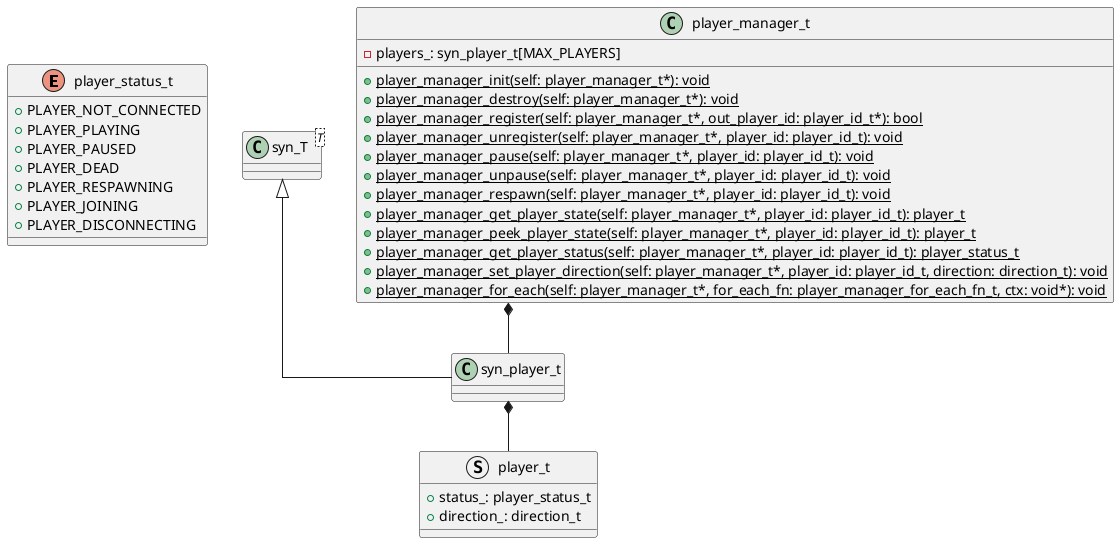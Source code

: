 @startuml

skinparam ranksep 50
skinparam linetype ortho

enum player_status_t {
+ PLAYER_NOT_CONNECTED
+ PLAYER_PLAYING
+ PLAYER_PAUSED
+ PLAYER_DEAD
+ PLAYER_RESPAWNING
+ PLAYER_JOINING
+ PLAYER_DISCONNECTING
}

struct player_t {
+ status_: player_status_t
+ direction_: direction_t
}

class syn_T<T>
class syn_player_t
syn_T <|-- syn_player_t
syn_player_t *-- player_t

class player_manager_t {
- players_: syn_player_t[MAX_PLAYERS]

{static} + player_manager_init(self: player_manager_t*): void
{static} + player_manager_destroy(self: player_manager_t*): void
{static} + player_manager_register(self: player_manager_t*, out_player_id: player_id_t*): bool
{static} + player_manager_unregister(self: player_manager_t*, player_id: player_id_t): void
{static} + player_manager_pause(self: player_manager_t*, player_id: player_id_t): void
{static} + player_manager_unpause(self: player_manager_t*, player_id: player_id_t): void
{static} + player_manager_respawn(self: player_manager_t*, player_id: player_id_t): void
{static} + player_manager_get_player_state(self: player_manager_t*, player_id: player_id_t): player_t
{static} + player_manager_peek_player_state(self: player_manager_t*, player_id: player_id_t): player_t
{static} + player_manager_get_player_status(self: player_manager_t*, player_id: player_id_t): player_status_t
{static} + player_manager_set_player_direction(self: player_manager_t*, player_id: player_id_t, direction: direction_t): void
{static} + player_manager_for_each(self: player_manager_t*, for_each_fn: player_manager_for_each_fn_t, ctx: void*): void
}

player_manager_t *-- syn_player_t

@enduml
